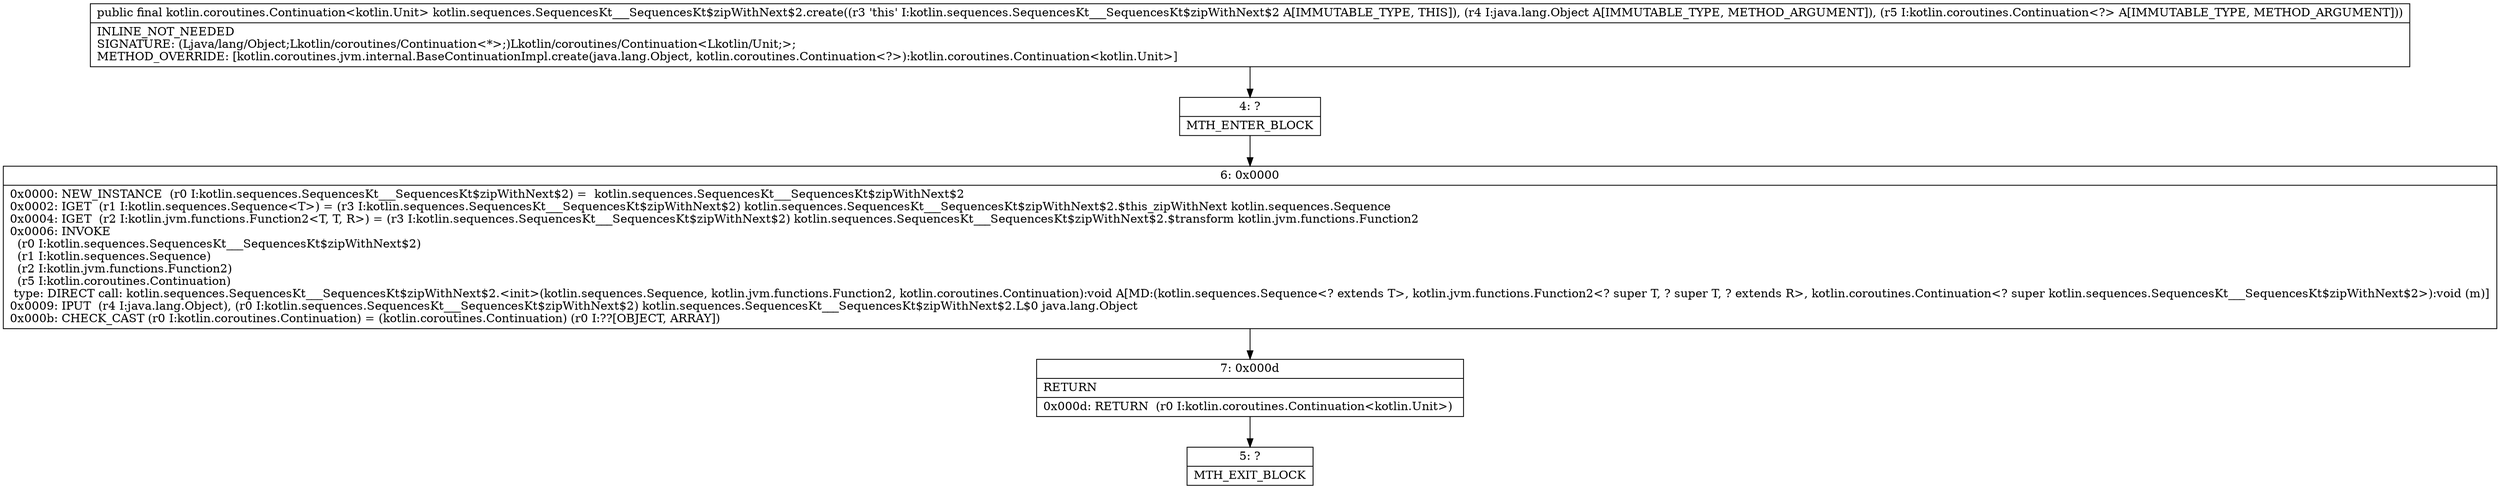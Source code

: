 digraph "CFG forkotlin.sequences.SequencesKt___SequencesKt$zipWithNext$2.create(Ljava\/lang\/Object;Lkotlin\/coroutines\/Continuation;)Lkotlin\/coroutines\/Continuation;" {
Node_4 [shape=record,label="{4\:\ ?|MTH_ENTER_BLOCK\l}"];
Node_6 [shape=record,label="{6\:\ 0x0000|0x0000: NEW_INSTANCE  (r0 I:kotlin.sequences.SequencesKt___SequencesKt$zipWithNext$2) =  kotlin.sequences.SequencesKt___SequencesKt$zipWithNext$2 \l0x0002: IGET  (r1 I:kotlin.sequences.Sequence\<T\>) = (r3 I:kotlin.sequences.SequencesKt___SequencesKt$zipWithNext$2) kotlin.sequences.SequencesKt___SequencesKt$zipWithNext$2.$this_zipWithNext kotlin.sequences.Sequence \l0x0004: IGET  (r2 I:kotlin.jvm.functions.Function2\<T, T, R\>) = (r3 I:kotlin.sequences.SequencesKt___SequencesKt$zipWithNext$2) kotlin.sequences.SequencesKt___SequencesKt$zipWithNext$2.$transform kotlin.jvm.functions.Function2 \l0x0006: INVOKE  \l  (r0 I:kotlin.sequences.SequencesKt___SequencesKt$zipWithNext$2)\l  (r1 I:kotlin.sequences.Sequence)\l  (r2 I:kotlin.jvm.functions.Function2)\l  (r5 I:kotlin.coroutines.Continuation)\l type: DIRECT call: kotlin.sequences.SequencesKt___SequencesKt$zipWithNext$2.\<init\>(kotlin.sequences.Sequence, kotlin.jvm.functions.Function2, kotlin.coroutines.Continuation):void A[MD:(kotlin.sequences.Sequence\<? extends T\>, kotlin.jvm.functions.Function2\<? super T, ? super T, ? extends R\>, kotlin.coroutines.Continuation\<? super kotlin.sequences.SequencesKt___SequencesKt$zipWithNext$2\>):void (m)]\l0x0009: IPUT  (r4 I:java.lang.Object), (r0 I:kotlin.sequences.SequencesKt___SequencesKt$zipWithNext$2) kotlin.sequences.SequencesKt___SequencesKt$zipWithNext$2.L$0 java.lang.Object \l0x000b: CHECK_CAST (r0 I:kotlin.coroutines.Continuation) = (kotlin.coroutines.Continuation) (r0 I:??[OBJECT, ARRAY]) \l}"];
Node_7 [shape=record,label="{7\:\ 0x000d|RETURN\l|0x000d: RETURN  (r0 I:kotlin.coroutines.Continuation\<kotlin.Unit\>) \l}"];
Node_5 [shape=record,label="{5\:\ ?|MTH_EXIT_BLOCK\l}"];
MethodNode[shape=record,label="{public final kotlin.coroutines.Continuation\<kotlin.Unit\> kotlin.sequences.SequencesKt___SequencesKt$zipWithNext$2.create((r3 'this' I:kotlin.sequences.SequencesKt___SequencesKt$zipWithNext$2 A[IMMUTABLE_TYPE, THIS]), (r4 I:java.lang.Object A[IMMUTABLE_TYPE, METHOD_ARGUMENT]), (r5 I:kotlin.coroutines.Continuation\<?\> A[IMMUTABLE_TYPE, METHOD_ARGUMENT]))  | INLINE_NOT_NEEDED\lSIGNATURE: (Ljava\/lang\/Object;Lkotlin\/coroutines\/Continuation\<*\>;)Lkotlin\/coroutines\/Continuation\<Lkotlin\/Unit;\>;\lMETHOD_OVERRIDE: [kotlin.coroutines.jvm.internal.BaseContinuationImpl.create(java.lang.Object, kotlin.coroutines.Continuation\<?\>):kotlin.coroutines.Continuation\<kotlin.Unit\>]\l}"];
MethodNode -> Node_4;Node_4 -> Node_6;
Node_6 -> Node_7;
Node_7 -> Node_5;
}

